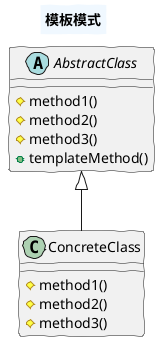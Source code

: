 @startuml

skinparam handwritten true
skinparam titleBorderThickness 2
skinparam titleBackgroundColor AliceBlue

title
    模板模式
end title

abstract class AbstractClass{
    # method1()
    # method2()
    # method3()
    + templateMethod()
}

class ConcreteClass extends AbstractClass {

    # method1()
    # method2()
    # method3()

}

@enduml